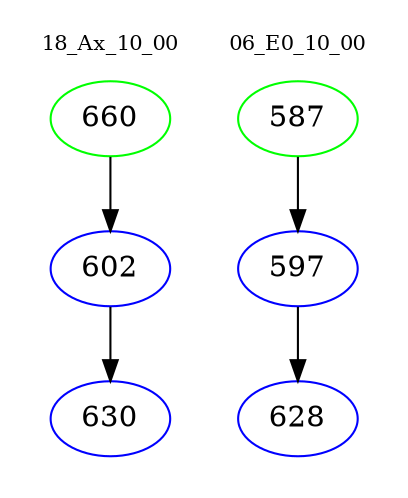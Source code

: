 digraph{
subgraph cluster_0 {
color = white
label = "18_Ax_10_00";
fontsize=10;
T0_660 [label="660", color="green"]
T0_660 -> T0_602 [color="black"]
T0_602 [label="602", color="blue"]
T0_602 -> T0_630 [color="black"]
T0_630 [label="630", color="blue"]
}
subgraph cluster_1 {
color = white
label = "06_E0_10_00";
fontsize=10;
T1_587 [label="587", color="green"]
T1_587 -> T1_597 [color="black"]
T1_597 [label="597", color="blue"]
T1_597 -> T1_628 [color="black"]
T1_628 [label="628", color="blue"]
}
}
